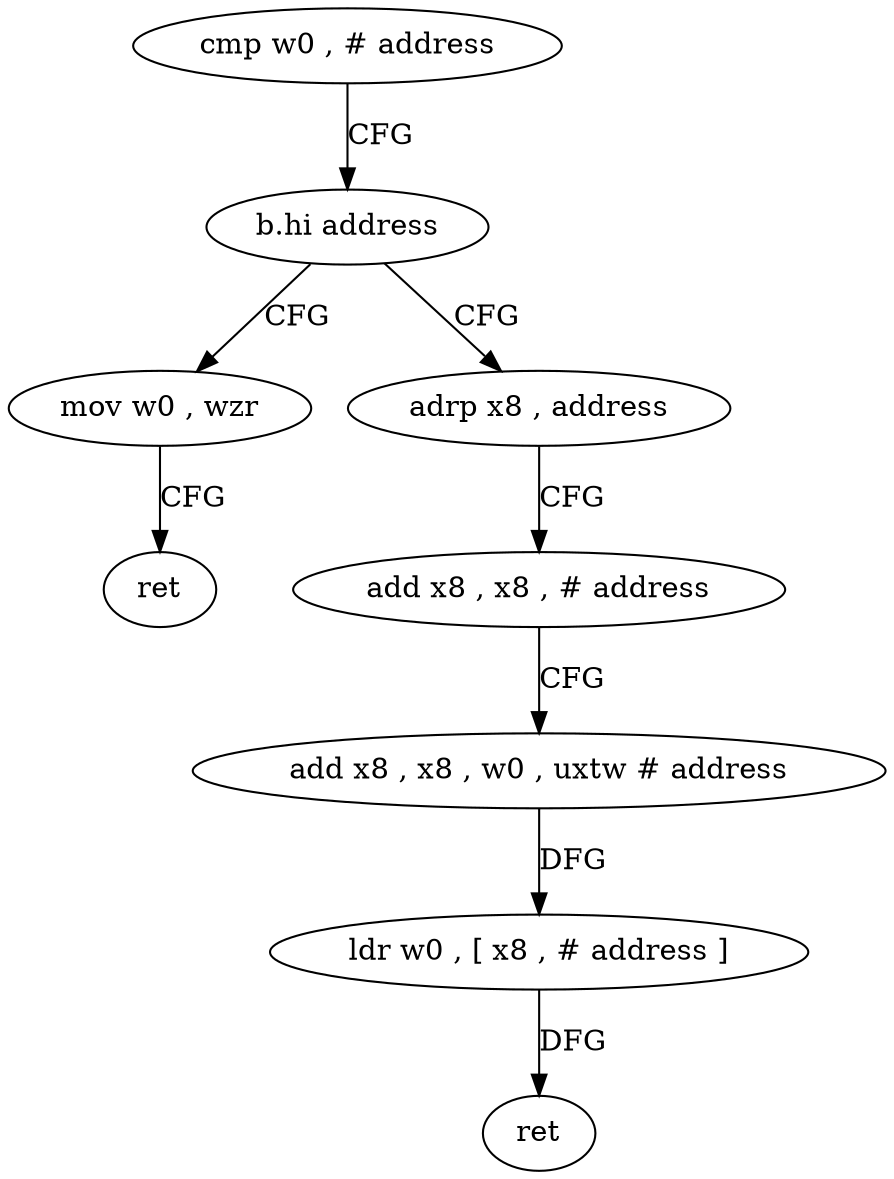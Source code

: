 digraph "func" {
"4264876" [label = "cmp w0 , # address" ]
"4264880" [label = "b.hi address" ]
"4264904" [label = "mov w0 , wzr" ]
"4264884" [label = "adrp x8 , address" ]
"4264908" [label = "ret" ]
"4264888" [label = "add x8 , x8 , # address" ]
"4264892" [label = "add x8 , x8 , w0 , uxtw # address" ]
"4264896" [label = "ldr w0 , [ x8 , # address ]" ]
"4264900" [label = "ret" ]
"4264876" -> "4264880" [ label = "CFG" ]
"4264880" -> "4264904" [ label = "CFG" ]
"4264880" -> "4264884" [ label = "CFG" ]
"4264904" -> "4264908" [ label = "CFG" ]
"4264884" -> "4264888" [ label = "CFG" ]
"4264888" -> "4264892" [ label = "CFG" ]
"4264892" -> "4264896" [ label = "DFG" ]
"4264896" -> "4264900" [ label = "DFG" ]
}
